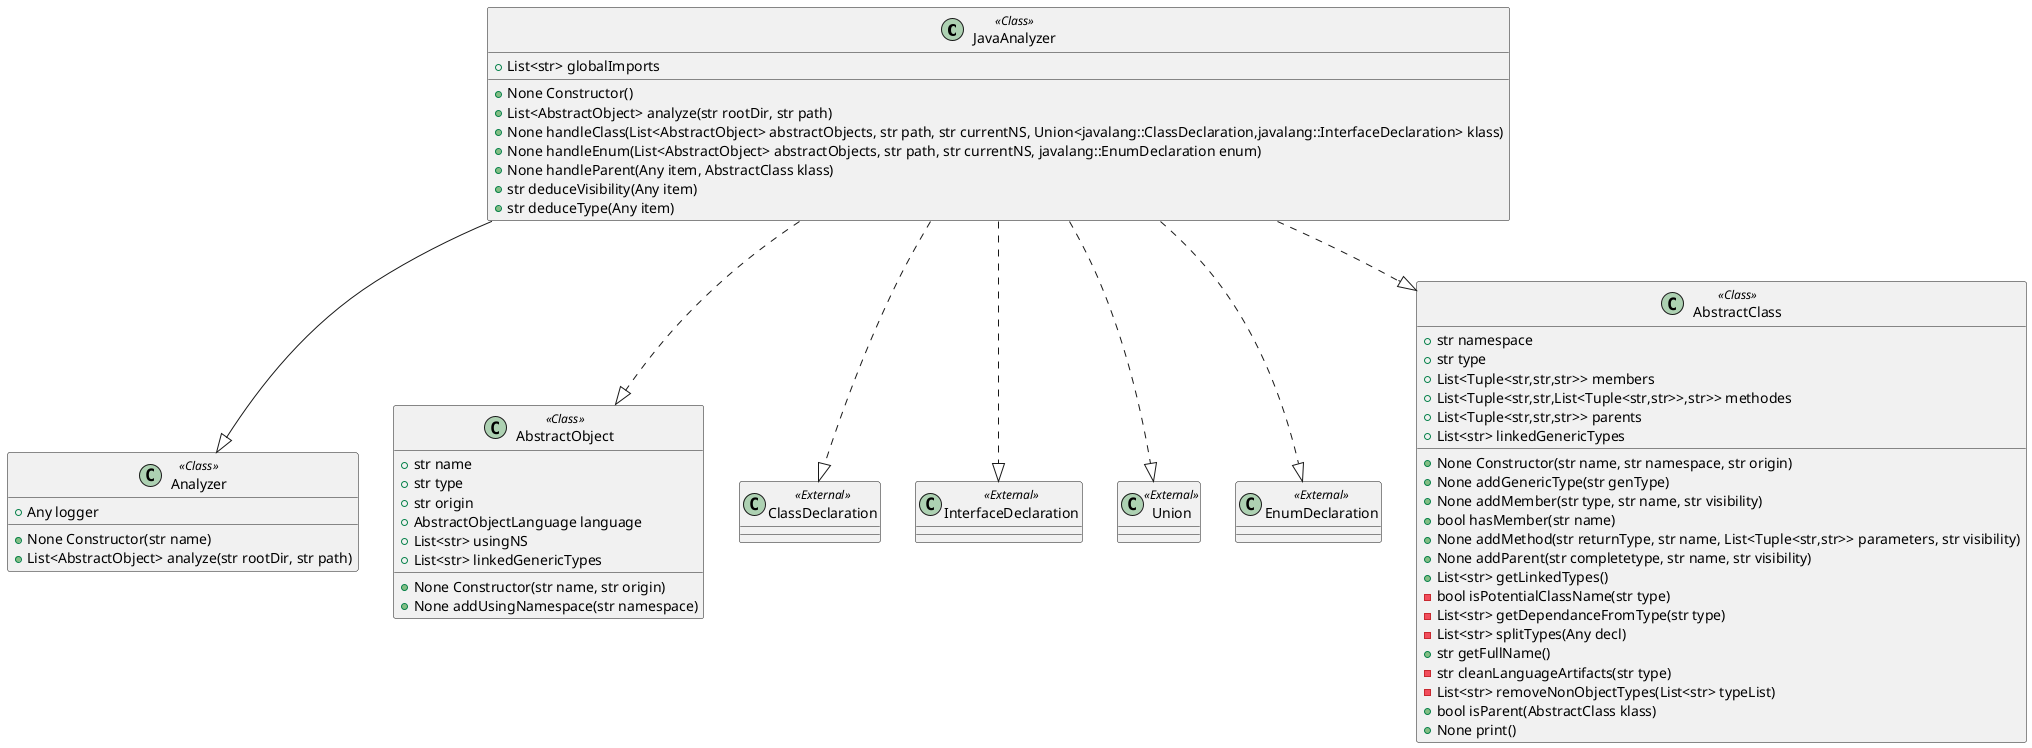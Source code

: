 @startuml
class JavaAnalyzer <<Class>>
{
+ List<str> globalImports
+None Constructor()
+List<AbstractObject> analyze(str rootDir, str path)
+None handleClass(List<AbstractObject> abstractObjects, str path, str currentNS, Union<javalang::ClassDeclaration,javalang::InterfaceDeclaration> klass)
+None handleEnum(List<AbstractObject> abstractObjects, str path, str currentNS, javalang::EnumDeclaration enum)
+None handleParent(Any item, AbstractClass klass)
+str deduceVisibility(Any item)
+str deduceType(Any item)
}
class Analyzer <<Class>>
{
+ Any logger
+None Constructor(str name)
+List<AbstractObject> analyze(str rootDir, str path)
}
class AbstractObject <<Class>>
{
+ str name
+ str type
+ str origin
+ AbstractObjectLanguage language
+ List<str> usingNS
+ List<str> linkedGenericTypes
+None Constructor(str name, str origin)
+None addUsingNamespace(str namespace)
}
class ClassDeclaration <<External>>
class InterfaceDeclaration <<External>>
class Union <<External>>
class EnumDeclaration <<External>>
class AbstractClass <<Class>>
{
+ str namespace
+ str type
+ List<Tuple<str,str,str>> members
+ List<Tuple<str,str,List<Tuple<str,str>>,str>> methodes
+ List<Tuple<str,str,str>> parents
+ List<str> linkedGenericTypes
+None Constructor(str name, str namespace, str origin)
+None addGenericType(str genType)
+None addMember(str type, str name, str visibility)
+bool hasMember(str name)
+None addMethod(str returnType, str name, List<Tuple<str,str>> parameters, str visibility)
+None addParent(str completetype, str name, str visibility)
+List<str> getLinkedTypes()
-bool isPotentialClassName(str type)
-List<str> getDependanceFromType(str type)
-List<str> splitTypes(Any decl)
+str getFullName()
-str cleanLanguageArtifacts(str type)
-List<str> removeNonObjectTypes(List<str> typeList)
+bool isParent(AbstractClass klass)
+None print()
}
JavaAnalyzer --|> Analyzer
JavaAnalyzer ..|> AbstractObject
JavaAnalyzer ..|> ClassDeclaration
JavaAnalyzer ..|> InterfaceDeclaration
JavaAnalyzer ..|> Union
JavaAnalyzer ..|> EnumDeclaration
JavaAnalyzer ..|> AbstractClass
@enduml
